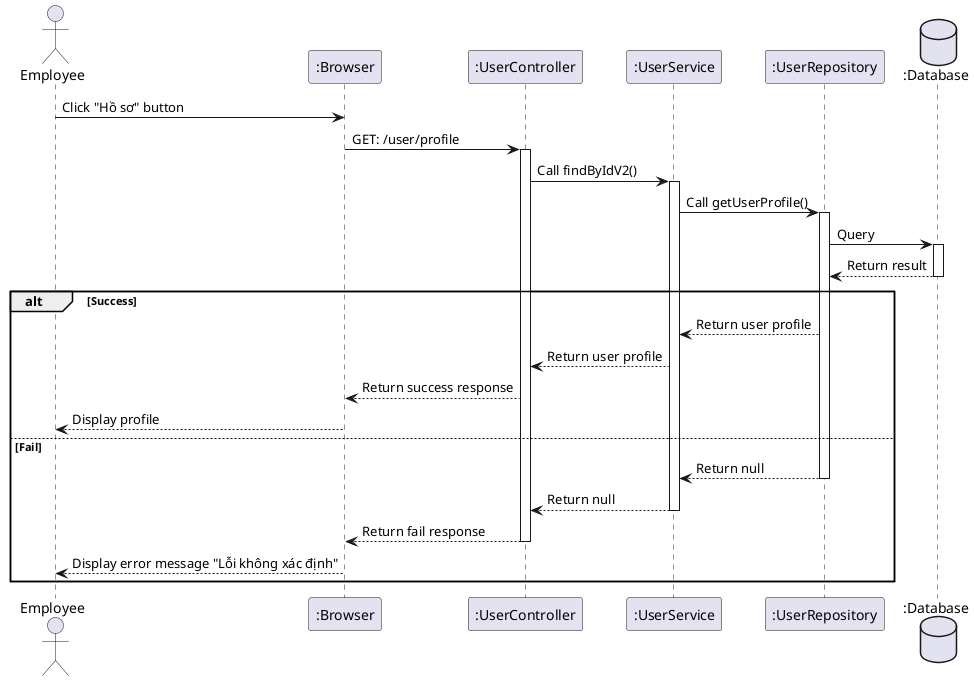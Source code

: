 @startuml

actor Employee as user

participant ":Browser" as a
participant ":UserController" as b
participant ":UserService" as c
participant ":UserRepository" as d
database ":Database" as e

user -> a: Click "Hồ sơ" button
a -> b++: GET: /user/profile
b -> c++: Call findByIdV2()
c -> d++: Call getUserProfile()
d -> e++: Query
e --> d--: Return result
alt Success
    d --> c: Return user profile
    c --> b: Return user profile
    b --> a: Return success response
    a --> user: Display profile
else Fail 
    d --> c--: Return null
    c --> b--: Return null
    b --> a--: Return fail response
    a --> user: Display error message "Lỗi không xác định"
end 
@enduml
